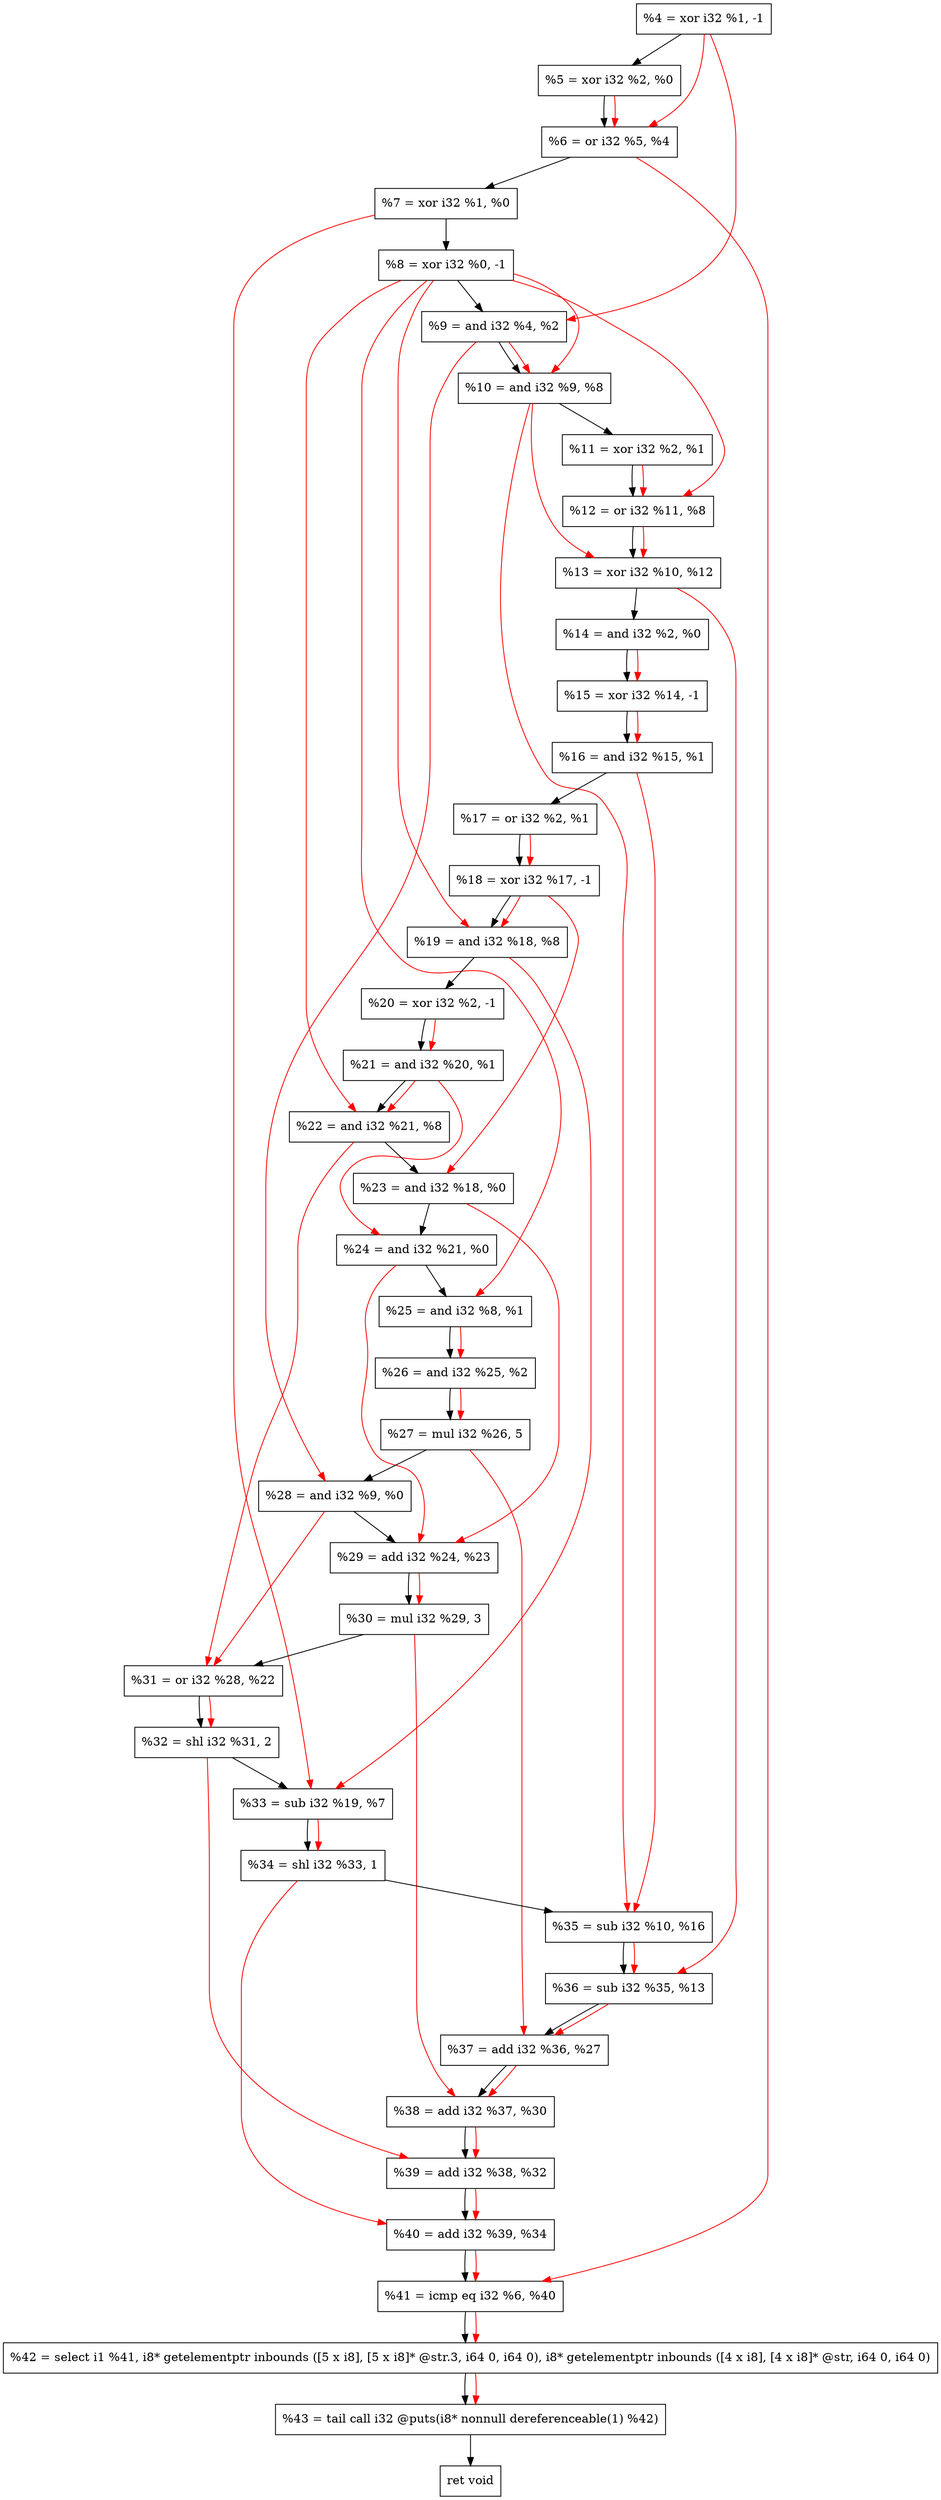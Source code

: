 digraph "DFG for'crackme' function" {
	Node0x239df60[shape=record, label="  %4 = xor i32 %1, -1"];
	Node0x239e020[shape=record, label="  %5 = xor i32 %2, %0"];
	Node0x239e090[shape=record, label="  %6 = or i32 %5, %4"];
	Node0x239e100[shape=record, label="  %7 = xor i32 %1, %0"];
	Node0x239e170[shape=record, label="  %8 = xor i32 %0, -1"];
	Node0x239e1e0[shape=record, label="  %9 = and i32 %4, %2"];
	Node0x239e250[shape=record, label="  %10 = and i32 %9, %8"];
	Node0x239e2c0[shape=record, label="  %11 = xor i32 %2, %1"];
	Node0x239e330[shape=record, label="  %12 = or i32 %11, %8"];
	Node0x239e3a0[shape=record, label="  %13 = xor i32 %10, %12"];
	Node0x239e410[shape=record, label="  %14 = and i32 %2, %0"];
	Node0x239e480[shape=record, label="  %15 = xor i32 %14, -1"];
	Node0x239e4f0[shape=record, label="  %16 = and i32 %15, %1"];
	Node0x239e560[shape=record, label="  %17 = or i32 %2, %1"];
	Node0x239e5d0[shape=record, label="  %18 = xor i32 %17, -1"];
	Node0x239e640[shape=record, label="  %19 = and i32 %18, %8"];
	Node0x239e6b0[shape=record, label="  %20 = xor i32 %2, -1"];
	Node0x239e720[shape=record, label="  %21 = and i32 %20, %1"];
	Node0x239e790[shape=record, label="  %22 = and i32 %21, %8"];
	Node0x239e800[shape=record, label="  %23 = and i32 %18, %0"];
	Node0x239e870[shape=record, label="  %24 = and i32 %21, %0"];
	Node0x239e8e0[shape=record, label="  %25 = and i32 %8, %1"];
	Node0x239e950[shape=record, label="  %26 = and i32 %25, %2"];
	Node0x239e9c0[shape=record, label="  %27 = mul i32 %26, 5"];
	Node0x239ea30[shape=record, label="  %28 = and i32 %9, %0"];
	Node0x239eaa0[shape=record, label="  %29 = add i32 %24, %23"];
	Node0x239eb40[shape=record, label="  %30 = mul i32 %29, 3"];
	Node0x239ebb0[shape=record, label="  %31 = or i32 %28, %22"];
	Node0x239ec50[shape=record, label="  %32 = shl i32 %31, 2"];
	Node0x239eed0[shape=record, label="  %33 = sub i32 %19, %7"];
	Node0x239ef70[shape=record, label="  %34 = shl i32 %33, 1"];
	Node0x239efe0[shape=record, label="  %35 = sub i32 %10, %16"];
	Node0x239f050[shape=record, label="  %36 = sub i32 %35, %13"];
	Node0x239f0c0[shape=record, label="  %37 = add i32 %36, %27"];
	Node0x239f130[shape=record, label="  %38 = add i32 %37, %30"];
	Node0x239f1a0[shape=record, label="  %39 = add i32 %38, %32"];
	Node0x239f210[shape=record, label="  %40 = add i32 %39, %34"];
	Node0x239f280[shape=record, label="  %41 = icmp eq i32 %6, %40"];
	Node0x233e268[shape=record, label="  %42 = select i1 %41, i8* getelementptr inbounds ([5 x i8], [5 x i8]* @str.3, i64 0, i64 0), i8* getelementptr inbounds ([4 x i8], [4 x i8]* @str, i64 0, i64 0)"];
	Node0x239f720[shape=record, label="  %43 = tail call i32 @puts(i8* nonnull dereferenceable(1) %42)"];
	Node0x239f770[shape=record, label="  ret void"];
	Node0x239df60 -> Node0x239e020;
	Node0x239e020 -> Node0x239e090;
	Node0x239e090 -> Node0x239e100;
	Node0x239e100 -> Node0x239e170;
	Node0x239e170 -> Node0x239e1e0;
	Node0x239e1e0 -> Node0x239e250;
	Node0x239e250 -> Node0x239e2c0;
	Node0x239e2c0 -> Node0x239e330;
	Node0x239e330 -> Node0x239e3a0;
	Node0x239e3a0 -> Node0x239e410;
	Node0x239e410 -> Node0x239e480;
	Node0x239e480 -> Node0x239e4f0;
	Node0x239e4f0 -> Node0x239e560;
	Node0x239e560 -> Node0x239e5d0;
	Node0x239e5d0 -> Node0x239e640;
	Node0x239e640 -> Node0x239e6b0;
	Node0x239e6b0 -> Node0x239e720;
	Node0x239e720 -> Node0x239e790;
	Node0x239e790 -> Node0x239e800;
	Node0x239e800 -> Node0x239e870;
	Node0x239e870 -> Node0x239e8e0;
	Node0x239e8e0 -> Node0x239e950;
	Node0x239e950 -> Node0x239e9c0;
	Node0x239e9c0 -> Node0x239ea30;
	Node0x239ea30 -> Node0x239eaa0;
	Node0x239eaa0 -> Node0x239eb40;
	Node0x239eb40 -> Node0x239ebb0;
	Node0x239ebb0 -> Node0x239ec50;
	Node0x239ec50 -> Node0x239eed0;
	Node0x239eed0 -> Node0x239ef70;
	Node0x239ef70 -> Node0x239efe0;
	Node0x239efe0 -> Node0x239f050;
	Node0x239f050 -> Node0x239f0c0;
	Node0x239f0c0 -> Node0x239f130;
	Node0x239f130 -> Node0x239f1a0;
	Node0x239f1a0 -> Node0x239f210;
	Node0x239f210 -> Node0x239f280;
	Node0x239f280 -> Node0x233e268;
	Node0x233e268 -> Node0x239f720;
	Node0x239f720 -> Node0x239f770;
edge [color=red]
	Node0x239e020 -> Node0x239e090;
	Node0x239df60 -> Node0x239e090;
	Node0x239df60 -> Node0x239e1e0;
	Node0x239e1e0 -> Node0x239e250;
	Node0x239e170 -> Node0x239e250;
	Node0x239e2c0 -> Node0x239e330;
	Node0x239e170 -> Node0x239e330;
	Node0x239e250 -> Node0x239e3a0;
	Node0x239e330 -> Node0x239e3a0;
	Node0x239e410 -> Node0x239e480;
	Node0x239e480 -> Node0x239e4f0;
	Node0x239e560 -> Node0x239e5d0;
	Node0x239e5d0 -> Node0x239e640;
	Node0x239e170 -> Node0x239e640;
	Node0x239e6b0 -> Node0x239e720;
	Node0x239e720 -> Node0x239e790;
	Node0x239e170 -> Node0x239e790;
	Node0x239e5d0 -> Node0x239e800;
	Node0x239e720 -> Node0x239e870;
	Node0x239e170 -> Node0x239e8e0;
	Node0x239e8e0 -> Node0x239e950;
	Node0x239e950 -> Node0x239e9c0;
	Node0x239e1e0 -> Node0x239ea30;
	Node0x239e870 -> Node0x239eaa0;
	Node0x239e800 -> Node0x239eaa0;
	Node0x239eaa0 -> Node0x239eb40;
	Node0x239ea30 -> Node0x239ebb0;
	Node0x239e790 -> Node0x239ebb0;
	Node0x239ebb0 -> Node0x239ec50;
	Node0x239e640 -> Node0x239eed0;
	Node0x239e100 -> Node0x239eed0;
	Node0x239eed0 -> Node0x239ef70;
	Node0x239e250 -> Node0x239efe0;
	Node0x239e4f0 -> Node0x239efe0;
	Node0x239efe0 -> Node0x239f050;
	Node0x239e3a0 -> Node0x239f050;
	Node0x239f050 -> Node0x239f0c0;
	Node0x239e9c0 -> Node0x239f0c0;
	Node0x239f0c0 -> Node0x239f130;
	Node0x239eb40 -> Node0x239f130;
	Node0x239f130 -> Node0x239f1a0;
	Node0x239ec50 -> Node0x239f1a0;
	Node0x239f1a0 -> Node0x239f210;
	Node0x239ef70 -> Node0x239f210;
	Node0x239e090 -> Node0x239f280;
	Node0x239f210 -> Node0x239f280;
	Node0x239f280 -> Node0x233e268;
	Node0x233e268 -> Node0x239f720;
}

